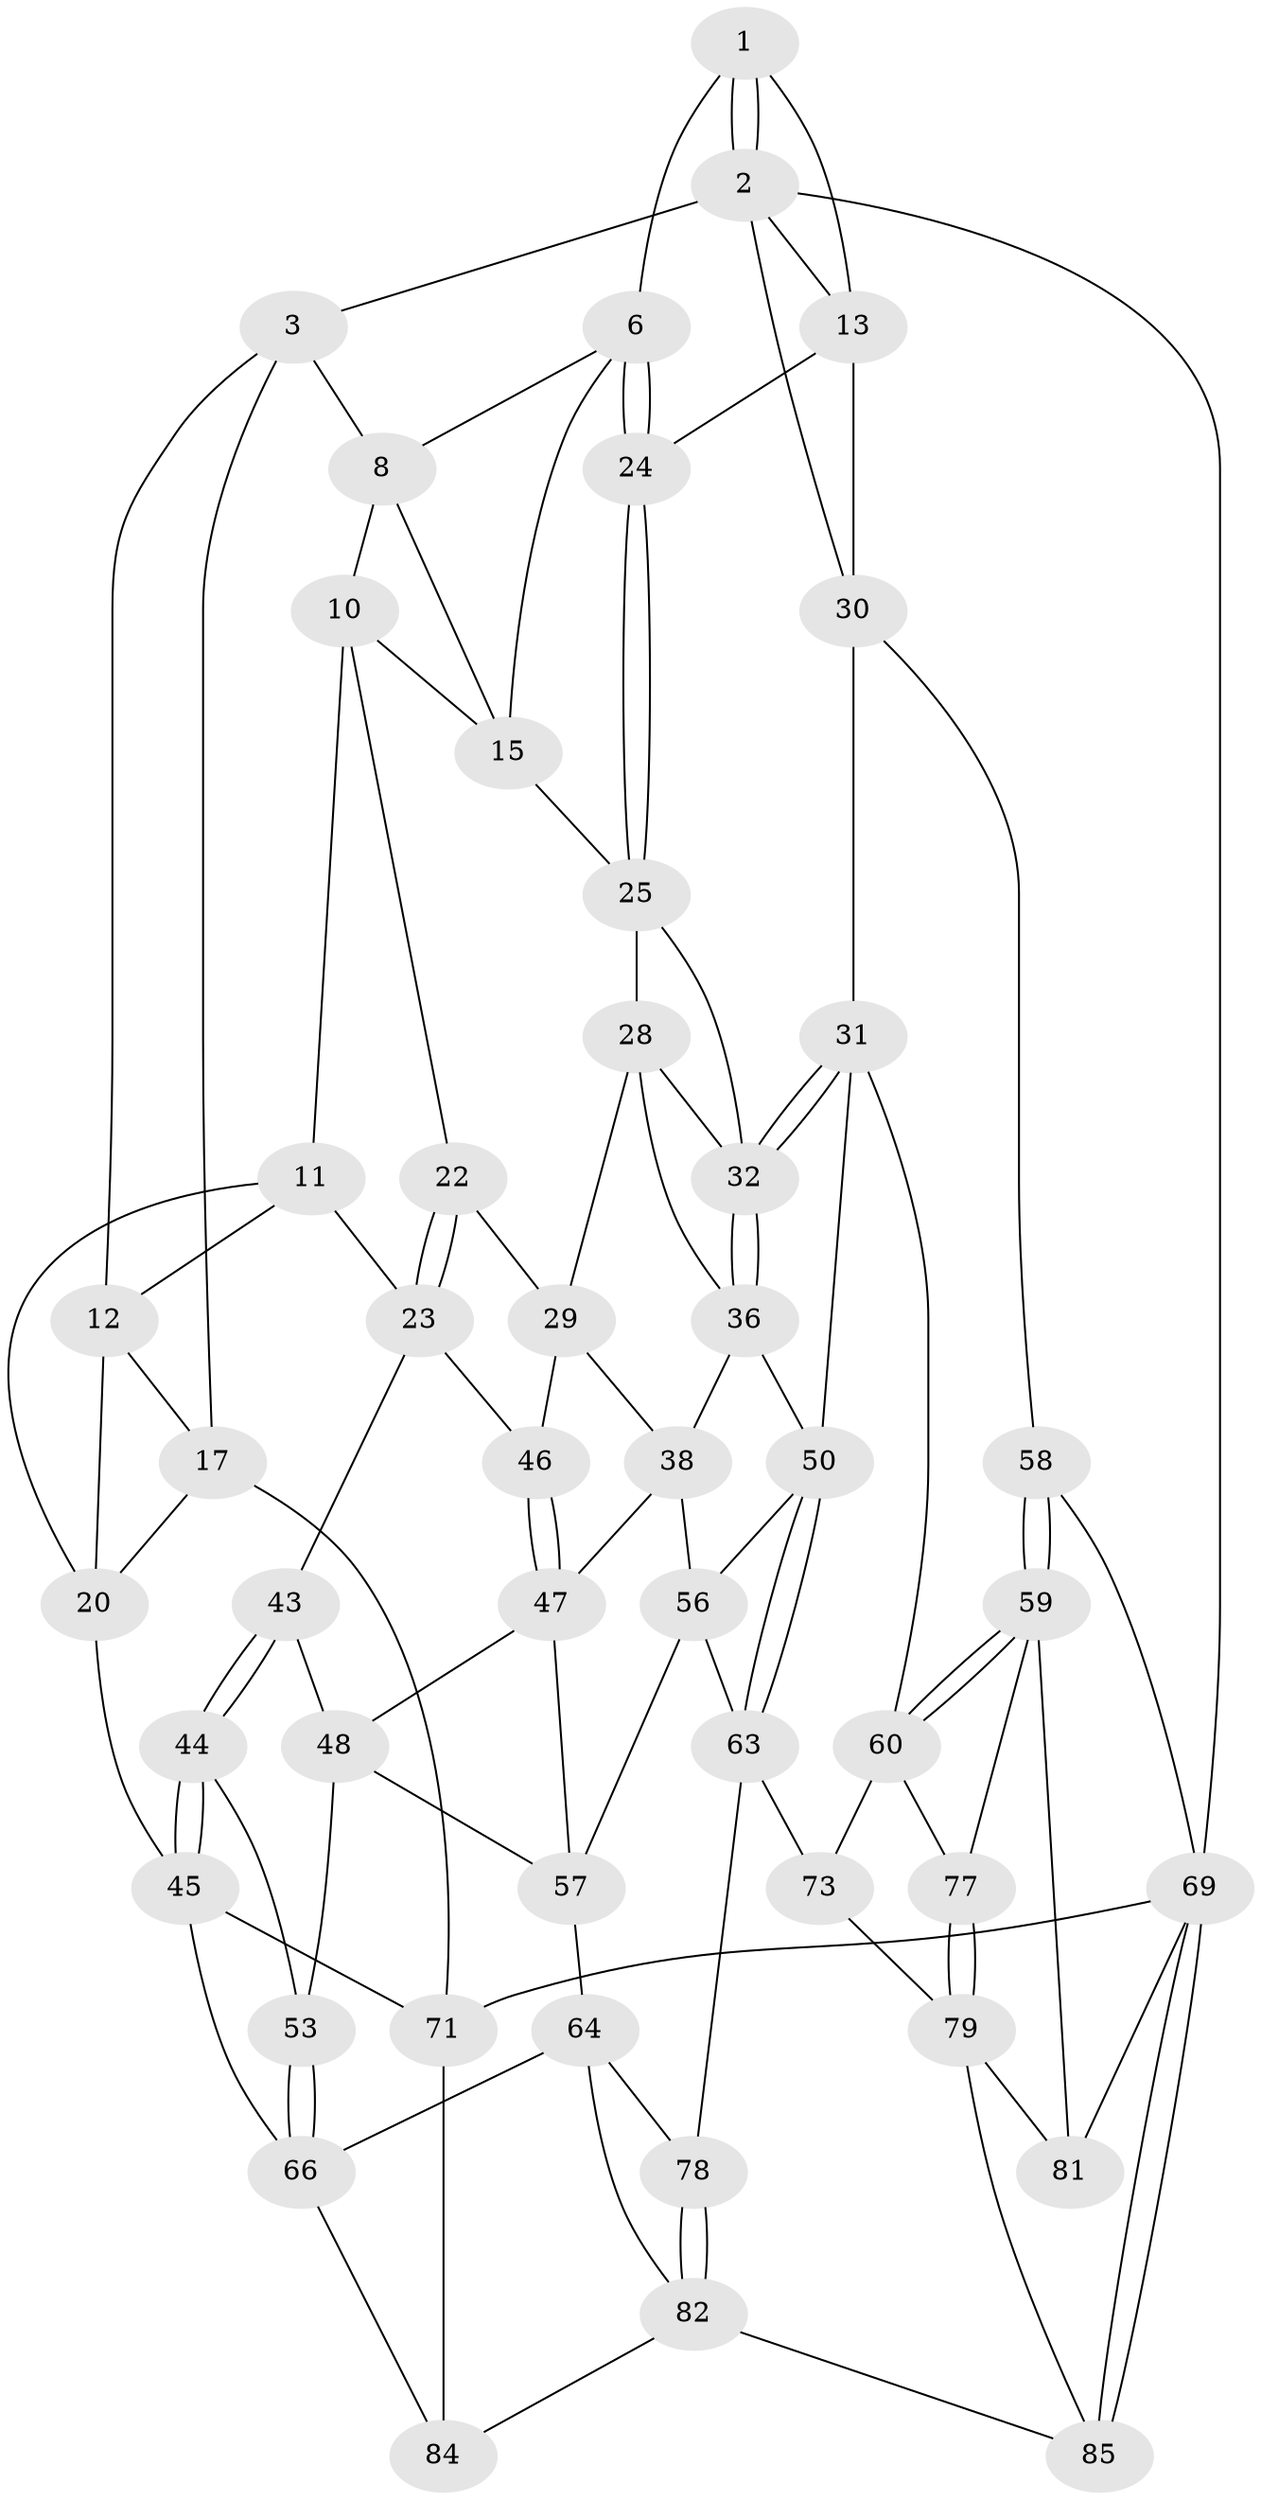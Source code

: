 // Generated by graph-tools (version 1.1) at 2025/52/02/27/25 19:52:38]
// undirected, 49 vertices, 108 edges
graph export_dot {
graph [start="1"]
  node [color=gray90,style=filled];
  1 [pos="+0.780404784718934+0",super="+5"];
  2 [pos="+1+0",super="+14"];
  3 [pos="+0.28060897417009306+0",super="+4"];
  6 [pos="+0.7188385917965794+0.12472632608212872",super="+7"];
  8 [pos="+0.5051206750612469+0.08014628576051523",super="+9"];
  10 [pos="+0.31569510034035947+0.16222512900147004",super="+21"];
  11 [pos="+0.23065791085462192+0.08788231326260566",super="+19"];
  12 [pos="+0.2227700154619398+0.07724470042927713",super="+18"];
  13 [pos="+1+0.1979421240842773",super="+27"];
  15 [pos="+0.5518876363818906+0.2650918214913925",super="+16"];
  17 [pos="+0+0.2220597689986268",super="+41"];
  20 [pos="+0.19300462273780564+0.38808235881145886",super="+40"];
  22 [pos="+0.35227085832925276+0.37529361265907174"];
  23 [pos="+0.3277087092108762+0.39628926646094687",super="+42"];
  24 [pos="+0.7878129749937366+0.2589336126493719"];
  25 [pos="+0.7334690830153531+0.32949471253821444",super="+26"];
  28 [pos="+0.5490523953281791+0.40888976575442704",super="+35"];
  29 [pos="+0.5270496029454577+0.4191349838407438",super="+39"];
  30 [pos="+0.9343084888789396+0.5292485948973349",super="+34"];
  31 [pos="+0.8542694575485011+0.573973281577816",super="+49"];
  32 [pos="+0.7885564335031526+0.5224886904593177",super="+33"];
  36 [pos="+0.6203150605732196+0.5443616075545766",super="+37"];
  38 [pos="+0.5175909500286203+0.575833870260141",super="+54"];
  43 [pos="+0.2913304587963707+0.5552862116720019"];
  44 [pos="+0.16859630238706672+0.6410228709168034"];
  45 [pos="+0.11760344048294633+0.636009092985427",super="+68"];
  46 [pos="+0.42754713937649524+0.5428260602967176"];
  47 [pos="+0.3722687558928357+0.628903119796409",super="+55"];
  48 [pos="+0.3228848236788446+0.5932073830773654",super="+52"];
  50 [pos="+0.7301451924301178+0.6991405337838978",super="+51"];
  53 [pos="+0.22260326453945253+0.6766312375531923"];
  56 [pos="+0.5196701598465863+0.6554652635432775",super="+61"];
  57 [pos="+0.36269236297773705+0.7002724620906613",super="+62"];
  58 [pos="+1+0.880939312927827"];
  59 [pos="+1+0.825517566057416",super="+76"];
  60 [pos="+0.8454241057654328+0.7190467239985125",super="+72"];
  63 [pos="+0.6135592381066002+0.814237330496053",super="+74"];
  64 [pos="+0.38028154581015855+0.8092937262798485",super="+65"];
  66 [pos="+0.2759029922403882+0.8385950848818574",super="+67"];
  69 [pos="+1+1",super="+70"];
  71 [pos="+0+0.7361993540695717",super="+75"];
  73 [pos="+0.6477348911553005+1"];
  77 [pos="+0.8890464638754109+0.8839805295876458"];
  78 [pos="+0.40246703978840087+0.8312699011791626"];
  79 [pos="+0.8781307277891262+0.9602613883254723",super="+80"];
  81 [pos="+0.9193937856156561+0.9531475650055011"];
  82 [pos="+0.37108809369215284+1",super="+83"];
  84 [pos="+0.07585782565497778+1"];
  85 [pos="+0.6505788133296077+1"];
  1 -- 2;
  1 -- 2;
  1 -- 13;
  1 -- 6;
  2 -- 3;
  2 -- 69;
  2 -- 13;
  2 -- 30;
  3 -- 12;
  3 -- 17;
  3 -- 8;
  6 -- 24;
  6 -- 24;
  6 -- 8;
  6 -- 15;
  8 -- 10;
  8 -- 15;
  10 -- 11;
  10 -- 22;
  10 -- 15;
  11 -- 12;
  11 -- 20;
  11 -- 23;
  12 -- 17;
  12 -- 20;
  13 -- 24;
  13 -- 30;
  15 -- 25;
  17 -- 71 [weight=2];
  17 -- 20;
  20 -- 45;
  22 -- 23;
  22 -- 23;
  22 -- 29;
  23 -- 43;
  23 -- 46;
  24 -- 25;
  24 -- 25;
  25 -- 28;
  25 -- 32;
  28 -- 29;
  28 -- 36;
  28 -- 32;
  29 -- 46;
  29 -- 38;
  30 -- 31;
  30 -- 58;
  31 -- 32;
  31 -- 32;
  31 -- 50;
  31 -- 60;
  32 -- 36;
  32 -- 36;
  36 -- 50;
  36 -- 38;
  38 -- 56;
  38 -- 47;
  43 -- 44;
  43 -- 44;
  43 -- 48;
  44 -- 45;
  44 -- 45;
  44 -- 53;
  45 -- 71;
  45 -- 66;
  46 -- 47;
  46 -- 47;
  47 -- 48;
  47 -- 57;
  48 -- 57;
  48 -- 53;
  50 -- 63;
  50 -- 63;
  50 -- 56;
  53 -- 66;
  53 -- 66;
  56 -- 63;
  56 -- 57;
  57 -- 64;
  58 -- 59;
  58 -- 59;
  58 -- 69;
  59 -- 60;
  59 -- 60;
  59 -- 81;
  59 -- 77;
  60 -- 73;
  60 -- 77;
  63 -- 73;
  63 -- 78;
  64 -- 78;
  64 -- 66;
  64 -- 82;
  66 -- 84;
  69 -- 85;
  69 -- 85;
  69 -- 71;
  69 -- 81;
  71 -- 84;
  73 -- 79;
  77 -- 79;
  77 -- 79;
  78 -- 82;
  78 -- 82;
  79 -- 81;
  79 -- 85;
  82 -- 84;
  82 -- 85;
}
